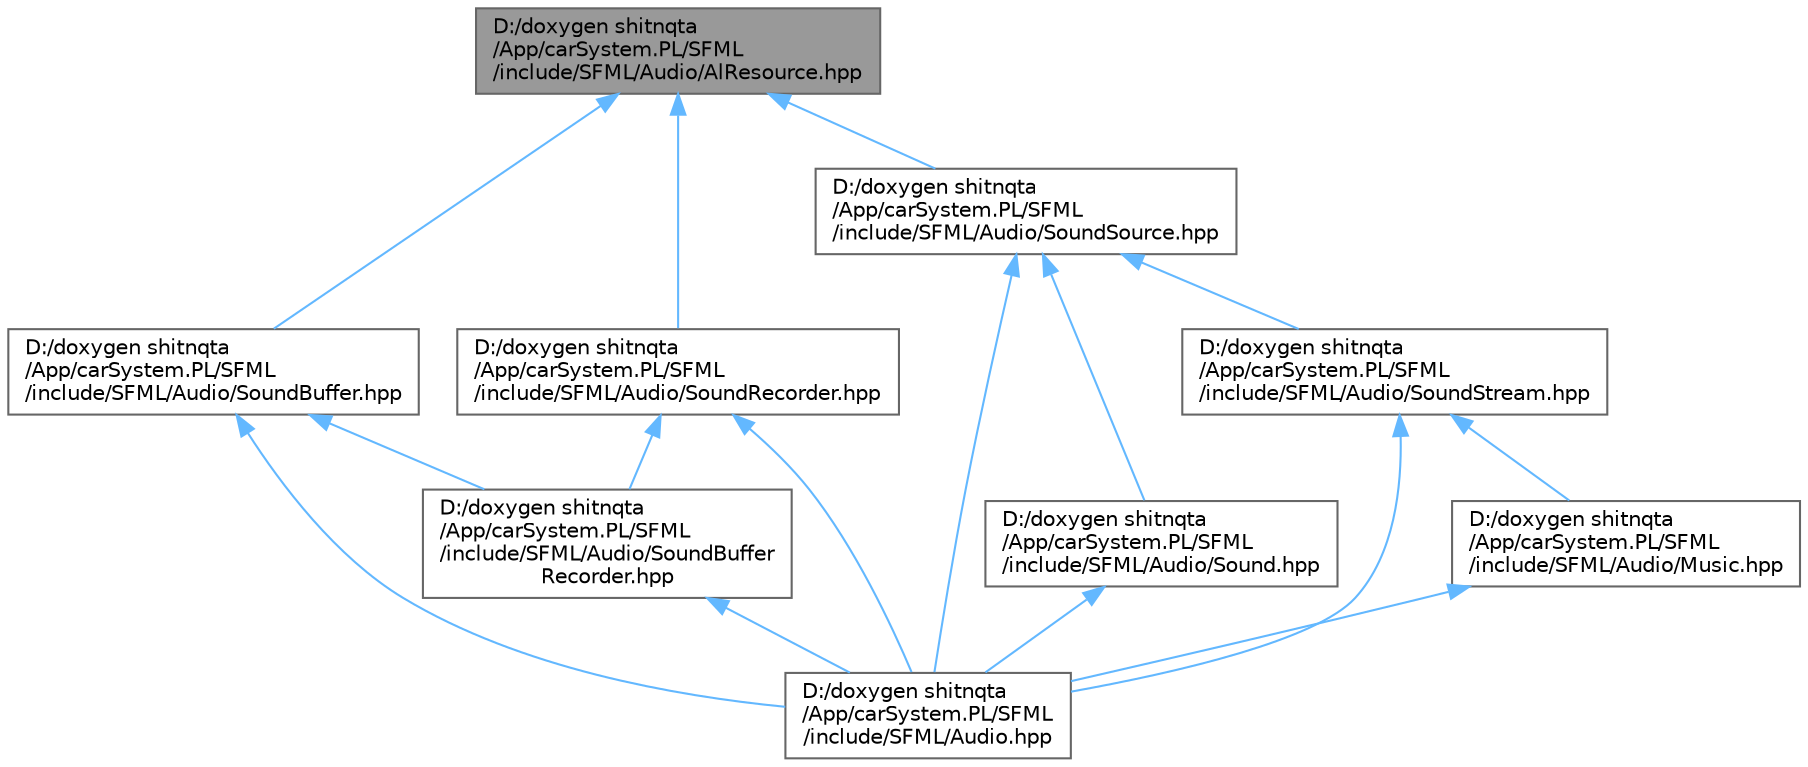 digraph "D:/doxygen shitnqta/App/carSystem.PL/SFML/include/SFML/Audio/AlResource.hpp"
{
 // INTERACTIVE_SVG=YES
 // LATEX_PDF_SIZE
  bgcolor="transparent";
  edge [fontname=Helvetica,fontsize=10,labelfontname=Helvetica,labelfontsize=10];
  node [fontname=Helvetica,fontsize=10,shape=box,height=0.2,width=0.4];
  Node1 [id="Node000001",label="D:/doxygen shitnqta\l/App/carSystem.PL/SFML\l/include/SFML/Audio/AlResource.hpp",height=0.2,width=0.4,color="gray40", fillcolor="grey60", style="filled", fontcolor="black",tooltip=" "];
  Node1 -> Node2 [id="edge16_Node000001_Node000002",dir="back",color="steelblue1",style="solid",tooltip=" "];
  Node2 [id="Node000002",label="D:/doxygen shitnqta\l/App/carSystem.PL/SFML\l/include/SFML/Audio/SoundBuffer.hpp",height=0.2,width=0.4,color="grey40", fillcolor="white", style="filled",URL="$a00329.html",tooltip=" "];
  Node2 -> Node3 [id="edge17_Node000002_Node000003",dir="back",color="steelblue1",style="solid",tooltip=" "];
  Node3 [id="Node000003",label="D:/doxygen shitnqta\l/App/carSystem.PL/SFML\l/include/SFML/Audio.hpp",height=0.2,width=0.4,color="grey40", fillcolor="white", style="filled",URL="$a00356.html",tooltip=" "];
  Node2 -> Node4 [id="edge18_Node000002_Node000004",dir="back",color="steelblue1",style="solid",tooltip=" "];
  Node4 [id="Node000004",label="D:/doxygen shitnqta\l/App/carSystem.PL/SFML\l/include/SFML/Audio/SoundBuffer\lRecorder.hpp",height=0.2,width=0.4,color="grey40", fillcolor="white", style="filled",URL="$a00332.html",tooltip=" "];
  Node4 -> Node3 [id="edge19_Node000004_Node000003",dir="back",color="steelblue1",style="solid",tooltip=" "];
  Node1 -> Node5 [id="edge20_Node000001_Node000005",dir="back",color="steelblue1",style="solid",tooltip=" "];
  Node5 [id="Node000005",label="D:/doxygen shitnqta\l/App/carSystem.PL/SFML\l/include/SFML/Audio/SoundRecorder.hpp",height=0.2,width=0.4,color="grey40", fillcolor="white", style="filled",URL="$a00347.html",tooltip=" "];
  Node5 -> Node3 [id="edge21_Node000005_Node000003",dir="back",color="steelblue1",style="solid",tooltip=" "];
  Node5 -> Node4 [id="edge22_Node000005_Node000004",dir="back",color="steelblue1",style="solid",tooltip=" "];
  Node1 -> Node6 [id="edge23_Node000001_Node000006",dir="back",color="steelblue1",style="solid",tooltip=" "];
  Node6 [id="Node000006",label="D:/doxygen shitnqta\l/App/carSystem.PL/SFML\l/include/SFML/Audio/SoundSource.hpp",height=0.2,width=0.4,color="grey40", fillcolor="white", style="filled",URL="$a00350.html",tooltip=" "];
  Node6 -> Node3 [id="edge24_Node000006_Node000003",dir="back",color="steelblue1",style="solid",tooltip=" "];
  Node6 -> Node7 [id="edge25_Node000006_Node000007",dir="back",color="steelblue1",style="solid",tooltip=" "];
  Node7 [id="Node000007",label="D:/doxygen shitnqta\l/App/carSystem.PL/SFML\l/include/SFML/Audio/Sound.hpp",height=0.2,width=0.4,color="grey40", fillcolor="white", style="filled",URL="$a00326.html",tooltip=" "];
  Node7 -> Node3 [id="edge26_Node000007_Node000003",dir="back",color="steelblue1",style="solid",tooltip=" "];
  Node6 -> Node8 [id="edge27_Node000006_Node000008",dir="back",color="steelblue1",style="solid",tooltip=" "];
  Node8 [id="Node000008",label="D:/doxygen shitnqta\l/App/carSystem.PL/SFML\l/include/SFML/Audio/SoundStream.hpp",height=0.2,width=0.4,color="grey40", fillcolor="white", style="filled",URL="$a00353.html",tooltip=" "];
  Node8 -> Node3 [id="edge28_Node000008_Node000003",dir="back",color="steelblue1",style="solid",tooltip=" "];
  Node8 -> Node9 [id="edge29_Node000008_Node000009",dir="back",color="steelblue1",style="solid",tooltip=" "];
  Node9 [id="Node000009",label="D:/doxygen shitnqta\l/App/carSystem.PL/SFML\l/include/SFML/Audio/Music.hpp",height=0.2,width=0.4,color="grey40", fillcolor="white", style="filled",URL="$a00320.html",tooltip=" "];
  Node9 -> Node3 [id="edge30_Node000009_Node000003",dir="back",color="steelblue1",style="solid",tooltip=" "];
}

